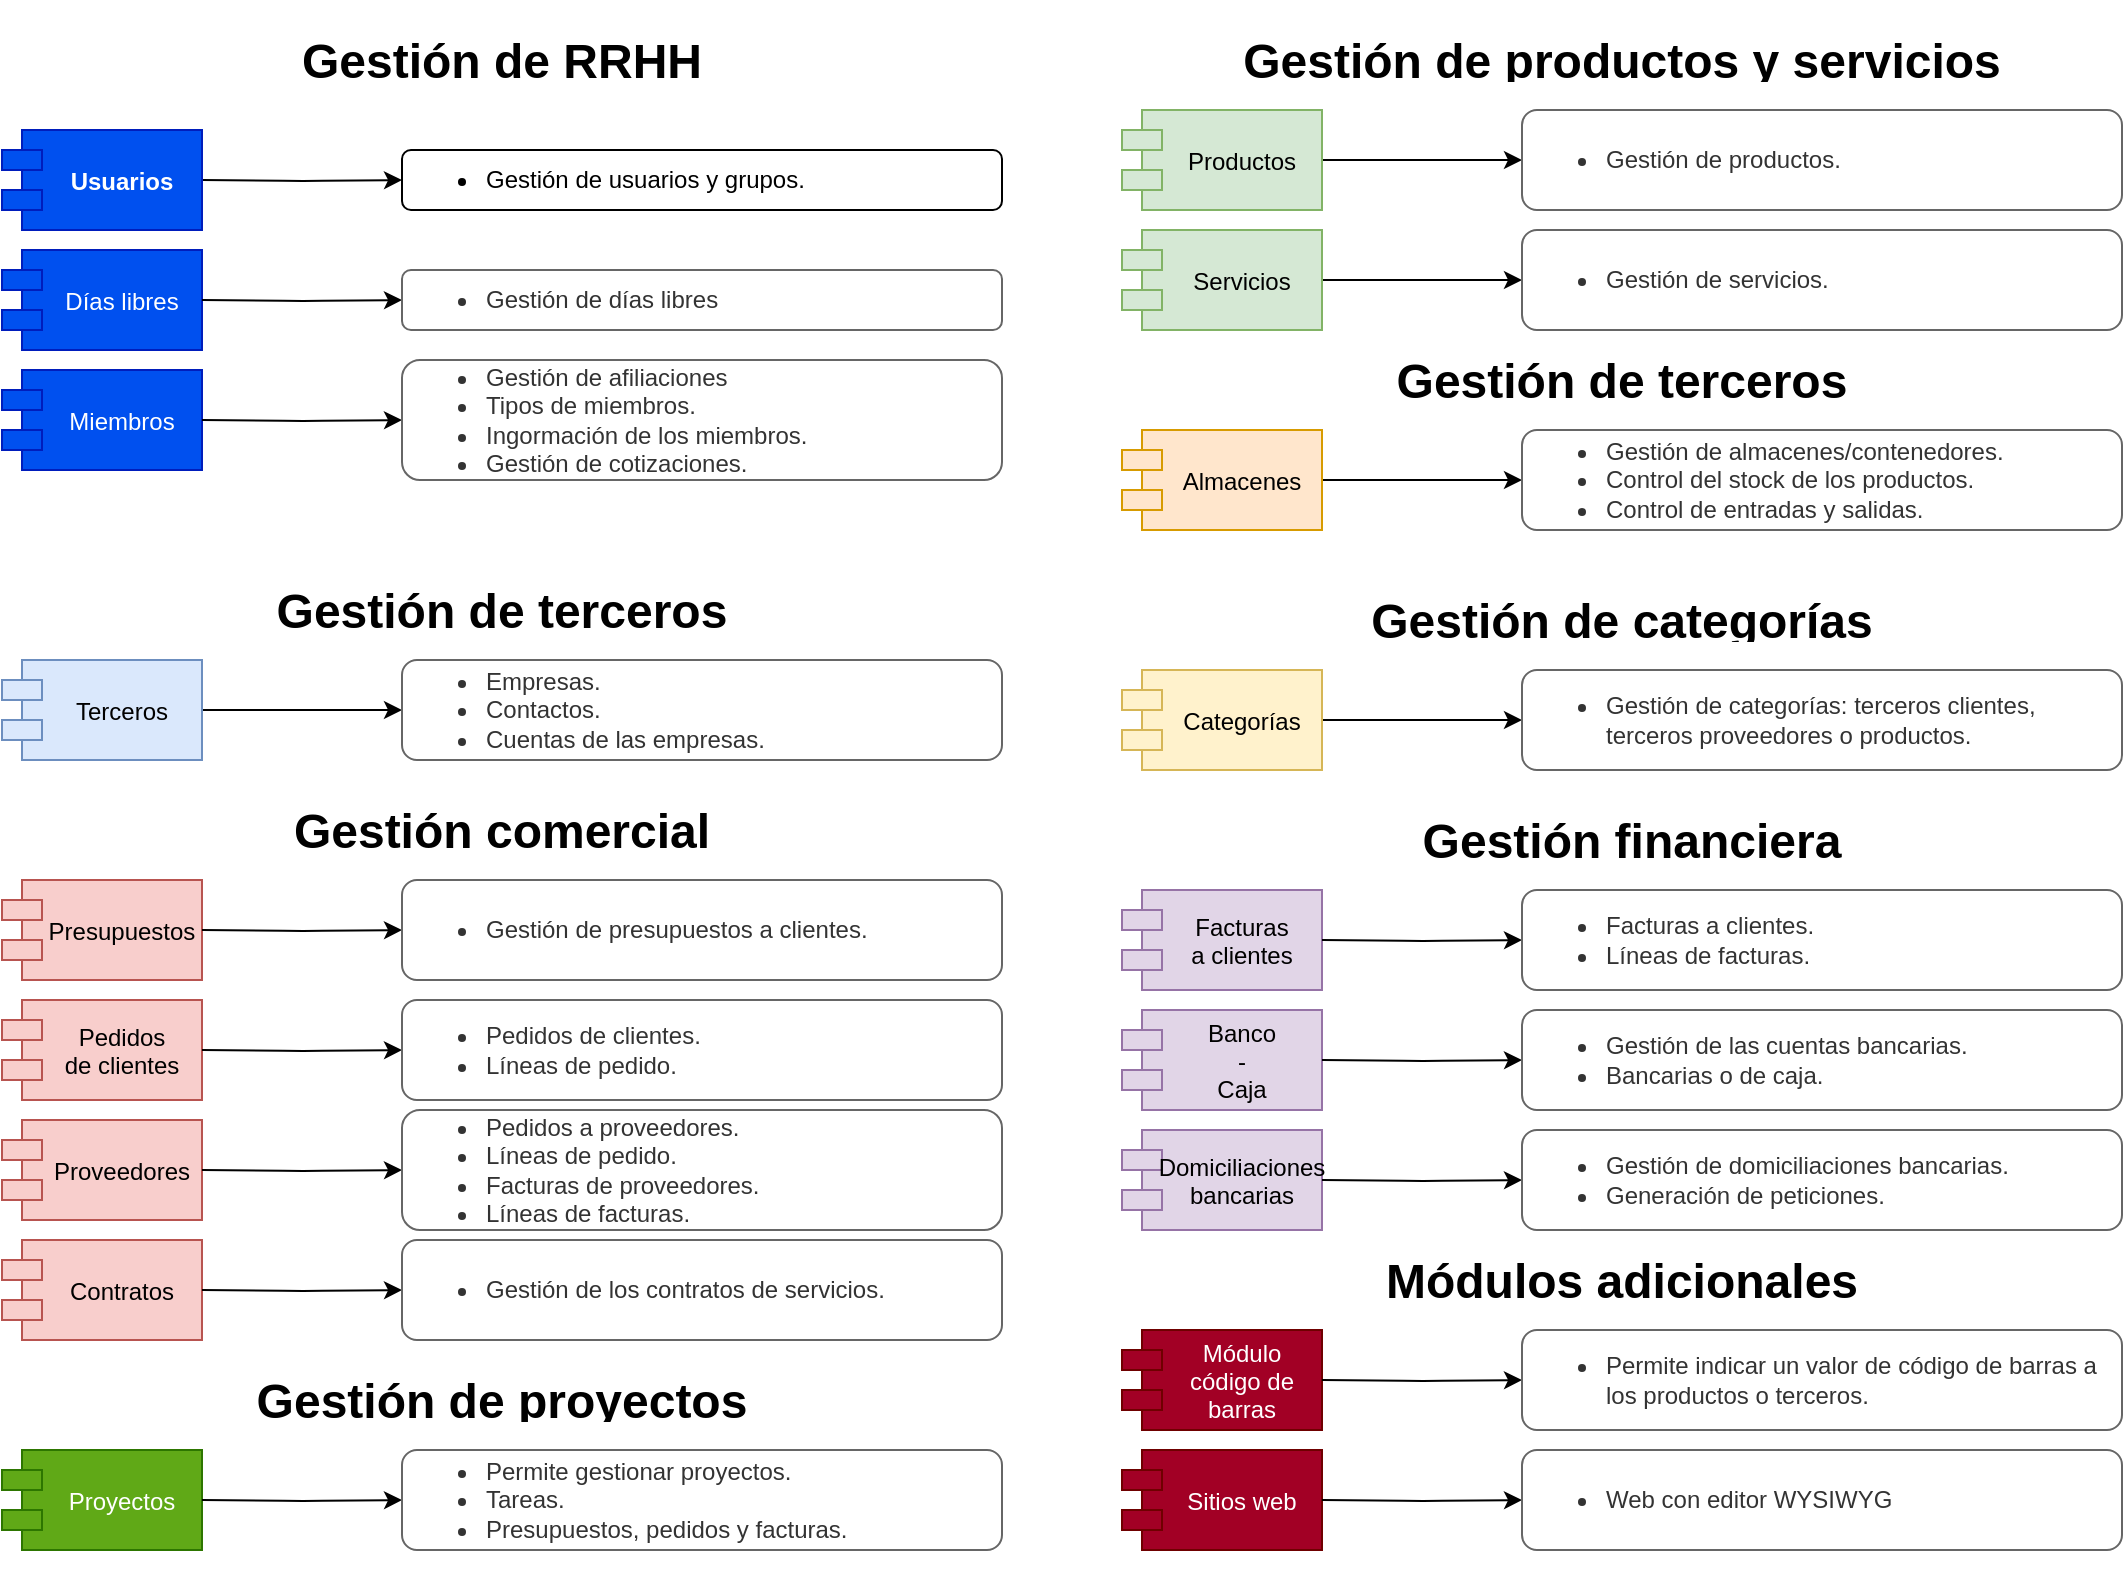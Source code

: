 <mxfile version="14.1.8" type="device"><diagram id="Q36vf5rOtWrlX_m_jkd7" name="Página-1"><mxGraphModel dx="1463" dy="846" grid="1" gridSize="10" guides="1" tooltips="1" connect="1" arrows="1" fold="1" page="1" pageScale="1" pageWidth="827" pageHeight="1169" math="0" shadow="0"><root><mxCell id="0"/><mxCell id="1" parent="0"/><mxCell id="SxOSV1imreKRG5wT0JWN-6" value="Presupuestos" style="shape=module;align=center;spacingLeft=20;align=center;verticalAlign=middle;rounded=1;fillColor=#f8cecc;strokeColor=#b85450;" parent="1" vertex="1"><mxGeometry x="240" y="475" width="100" height="50" as="geometry"/></mxCell><mxCell id="pHkDKcppXNa54thxHoJ1-14" style="edgeStyle=orthogonalEdgeStyle;orthogonalLoop=1;jettySize=auto;html=1;exitX=1;exitY=0.5;exitDx=0;exitDy=0;entryX=0;entryY=0.5;entryDx=0;entryDy=0;align=center;verticalAlign=middle;" parent="1" source="SxOSV1imreKRG5wT0JWN-7" target="pHkDKcppXNa54thxHoJ1-9" edge="1"><mxGeometry relative="1" as="geometry"/></mxCell><mxCell id="SxOSV1imreKRG5wT0JWN-7" value="Productos" style="shape=module;align=center;spacingLeft=20;align=center;verticalAlign=middle;rounded=1;fillColor=#d5e8d4;strokeColor=#82b366;" parent="1" vertex="1"><mxGeometry x="800" y="90" width="100" height="50" as="geometry"/></mxCell><mxCell id="pHkDKcppXNa54thxHoJ1-13" style="edgeStyle=orthogonalEdgeStyle;orthogonalLoop=1;jettySize=auto;html=1;exitX=1;exitY=0.5;exitDx=0;exitDy=0;align=center;verticalAlign=middle;" parent="1" source="SxOSV1imreKRG5wT0JWN-11" target="pHkDKcppXNa54thxHoJ1-7" edge="1"><mxGeometry relative="1" as="geometry"/></mxCell><mxCell id="SxOSV1imreKRG5wT0JWN-11" value="Terceros" style="shape=module;align=center;spacingLeft=20;align=center;verticalAlign=middle;rounded=1;fillColor=#dae8fc;strokeColor=#6c8ebf;" parent="1" vertex="1"><mxGeometry x="240" y="365" width="100" height="50" as="geometry"/></mxCell><mxCell id="pHkDKcppXNa54thxHoJ1-5" value="&lt;h1&gt;Gestión de terceros&lt;/h1&gt;" style="text;html=1;strokeColor=none;fillColor=none;spacing=5;spacingTop=-20;whiteSpace=wrap;overflow=hidden;align=center;verticalAlign=middle;rounded=1;" parent="1" vertex="1"><mxGeometry x="240" y="325" width="500" height="30" as="geometry"/></mxCell><mxCell id="pHkDKcppXNa54thxHoJ1-7" value="&lt;ul&gt;&lt;li&gt;Empresas.&lt;/li&gt;&lt;li&gt;Contactos.&lt;/li&gt;&lt;li&gt;Cuentas de las empresas.&lt;/li&gt;&lt;/ul&gt;" style="text;html=1;align=left;verticalAlign=middle;whiteSpace=wrap;strokeColor=#666666;fontColor=#333333;rounded=1;" parent="1" vertex="1"><mxGeometry x="440" y="365" width="300" height="50" as="geometry"/></mxCell><mxCell id="pHkDKcppXNa54thxHoJ1-8" value="&lt;h1&gt;Gestión de productos y servicios&lt;/h1&gt;" style="text;html=1;strokeColor=none;fillColor=none;spacing=5;spacingTop=-20;whiteSpace=wrap;overflow=hidden;align=center;verticalAlign=middle;rounded=1;" parent="1" vertex="1"><mxGeometry x="800" y="50" width="500" height="30" as="geometry"/></mxCell><mxCell id="pHkDKcppXNa54thxHoJ1-9" value="&lt;ul&gt;&lt;li&gt;Gestión de productos.&lt;/li&gt;&lt;/ul&gt;" style="text;html=1;align=left;verticalAlign=middle;whiteSpace=wrap;strokeColor=#666666;fontColor=#333333;rounded=1;" parent="1" vertex="1"><mxGeometry x="1000" y="90" width="300" height="50" as="geometry"/></mxCell><mxCell id="pHkDKcppXNa54thxHoJ1-15" style="edgeStyle=orthogonalEdgeStyle;orthogonalLoop=1;jettySize=auto;html=1;exitX=1;exitY=0.5;exitDx=0;exitDy=0;entryX=0;entryY=0.5;entryDx=0;entryDy=0;align=center;verticalAlign=middle;" parent="1" source="pHkDKcppXNa54thxHoJ1-10" target="pHkDKcppXNa54thxHoJ1-11" edge="1"><mxGeometry relative="1" as="geometry"/></mxCell><mxCell id="pHkDKcppXNa54thxHoJ1-10" value="Servicios" style="shape=module;align=center;spacingLeft=20;align=center;verticalAlign=middle;rounded=1;fillColor=#d5e8d4;strokeColor=#82b366;" parent="1" vertex="1"><mxGeometry x="800" y="150" width="100" height="50" as="geometry"/></mxCell><mxCell id="pHkDKcppXNa54thxHoJ1-11" value="&lt;ul&gt;&lt;li&gt;Gestión de servicios.&lt;/li&gt;&lt;/ul&gt;" style="text;html=1;align=left;verticalAlign=middle;whiteSpace=wrap;strokeColor=#666666;fontColor=#333333;rounded=1;" parent="1" vertex="1"><mxGeometry x="1000" y="150" width="300" height="50" as="geometry"/></mxCell><mxCell id="pHkDKcppXNa54thxHoJ1-16" style="edgeStyle=orthogonalEdgeStyle;orthogonalLoop=1;jettySize=auto;html=1;exitX=1;exitY=0.5;exitDx=0;exitDy=0;align=center;verticalAlign=middle;" parent="1" source="pHkDKcppXNa54thxHoJ1-17" target="pHkDKcppXNa54thxHoJ1-19" edge="1"><mxGeometry relative="1" as="geometry"/></mxCell><mxCell id="pHkDKcppXNa54thxHoJ1-17" value="Almacenes" style="shape=module;align=center;spacingLeft=20;align=center;verticalAlign=middle;rounded=1;fillColor=#ffe6cc;strokeColor=#d79b00;" parent="1" vertex="1"><mxGeometry x="800" y="250" width="100" height="50" as="geometry"/></mxCell><mxCell id="pHkDKcppXNa54thxHoJ1-18" value="&lt;h1&gt;Gestión de terceros&lt;/h1&gt;" style="text;html=1;strokeColor=none;fillColor=none;spacing=5;spacingTop=-20;whiteSpace=wrap;overflow=hidden;align=center;verticalAlign=middle;rounded=1;" parent="1" vertex="1"><mxGeometry x="800" y="210" width="500" height="30" as="geometry"/></mxCell><mxCell id="pHkDKcppXNa54thxHoJ1-19" value="&lt;ul&gt;&lt;li&gt;Gestión de almacenes/contenedores.&lt;/li&gt;&lt;li&gt;Control del stock de los productos.&lt;/li&gt;&lt;li&gt;Control de entradas y salidas.&lt;/li&gt;&lt;/ul&gt;" style="text;html=1;align=left;verticalAlign=middle;whiteSpace=wrap;strokeColor=#666666;fontColor=#333333;rounded=1;" parent="1" vertex="1"><mxGeometry x="1000" y="250" width="300" height="50" as="geometry"/></mxCell><mxCell id="pHkDKcppXNa54thxHoJ1-20" style="edgeStyle=orthogonalEdgeStyle;orthogonalLoop=1;jettySize=auto;html=1;exitX=1;exitY=0.5;exitDx=0;exitDy=0;align=center;verticalAlign=middle;" parent="1" source="pHkDKcppXNa54thxHoJ1-21" target="pHkDKcppXNa54thxHoJ1-23" edge="1"><mxGeometry relative="1" as="geometry"/></mxCell><mxCell id="pHkDKcppXNa54thxHoJ1-21" value="Categorías" style="shape=module;align=center;spacingLeft=20;align=center;verticalAlign=middle;rounded=1;fillColor=#fff2cc;strokeColor=#d6b656;" parent="1" vertex="1"><mxGeometry x="800" y="370" width="100" height="50" as="geometry"/></mxCell><mxCell id="pHkDKcppXNa54thxHoJ1-22" value="&lt;h1&gt;Gestión de categorías&lt;/h1&gt;" style="text;html=1;strokeColor=none;fillColor=none;spacing=5;spacingTop=-20;whiteSpace=wrap;overflow=hidden;align=center;verticalAlign=middle;rounded=1;" parent="1" vertex="1"><mxGeometry x="800" y="330" width="500" height="30" as="geometry"/></mxCell><mxCell id="pHkDKcppXNa54thxHoJ1-23" value="&lt;ul&gt;&lt;li&gt;Gestión de categorías: terceros clientes, terceros proveedores o productos.&lt;/li&gt;&lt;/ul&gt;" style="text;html=1;align=left;verticalAlign=middle;whiteSpace=wrap;strokeColor=#666666;fontColor=#333333;rounded=1;" parent="1" vertex="1"><mxGeometry x="1000" y="370" width="300" height="50" as="geometry"/></mxCell><mxCell id="pHkDKcppXNa54thxHoJ1-24" style="edgeStyle=orthogonalEdgeStyle;orthogonalLoop=1;jettySize=auto;html=1;exitX=1;exitY=0.5;exitDx=0;exitDy=0;align=center;verticalAlign=middle;" parent="1" target="pHkDKcppXNa54thxHoJ1-27" edge="1"><mxGeometry relative="1" as="geometry"><mxPoint x="340" y="500" as="sourcePoint"/></mxGeometry></mxCell><mxCell id="pHkDKcppXNa54thxHoJ1-26" value="&lt;h1&gt;Gestión comercial&lt;/h1&gt;" style="text;html=1;strokeColor=none;fillColor=none;spacing=5;spacingTop=-20;whiteSpace=wrap;overflow=hidden;align=center;verticalAlign=middle;rounded=1;" parent="1" vertex="1"><mxGeometry x="240" y="435" width="500" height="30" as="geometry"/></mxCell><mxCell id="pHkDKcppXNa54thxHoJ1-27" value="&lt;ul&gt;&lt;li&gt;Gestión de presupuestos a clientes.&lt;/li&gt;&lt;/ul&gt;" style="text;html=1;align=left;verticalAlign=middle;whiteSpace=wrap;strokeColor=#666666;fontColor=#333333;rounded=1;" parent="1" vertex="1"><mxGeometry x="440" y="475" width="300" height="50" as="geometry"/></mxCell><mxCell id="pHkDKcppXNa54thxHoJ1-30" value="Pedidos&#10;de clientes" style="shape=module;align=center;spacingLeft=20;align=center;verticalAlign=middle;rounded=1;fillColor=#f8cecc;strokeColor=#b85450;" parent="1" vertex="1"><mxGeometry x="240" y="535" width="100" height="50" as="geometry"/></mxCell><mxCell id="pHkDKcppXNa54thxHoJ1-31" style="edgeStyle=orthogonalEdgeStyle;orthogonalLoop=1;jettySize=auto;html=1;exitX=1;exitY=0.5;exitDx=0;exitDy=0;align=center;verticalAlign=middle;" parent="1" target="pHkDKcppXNa54thxHoJ1-32" edge="1"><mxGeometry relative="1" as="geometry"><mxPoint x="340" y="560" as="sourcePoint"/></mxGeometry></mxCell><mxCell id="pHkDKcppXNa54thxHoJ1-32" value="&lt;ul&gt;&lt;li&gt;Pedidos de clientes.&lt;/li&gt;&lt;li&gt;Líneas de pedido.&lt;/li&gt;&lt;/ul&gt;" style="text;html=1;align=left;verticalAlign=middle;whiteSpace=wrap;strokeColor=#666666;fontColor=#333333;rounded=1;" parent="1" vertex="1"><mxGeometry x="440" y="535" width="300" height="50" as="geometry"/></mxCell><mxCell id="pHkDKcppXNa54thxHoJ1-34" value="Proveedores" style="shape=module;align=center;spacingLeft=20;align=center;verticalAlign=middle;rounded=1;fillColor=#f8cecc;strokeColor=#b85450;" parent="1" vertex="1"><mxGeometry x="240" y="595" width="100" height="50" as="geometry"/></mxCell><mxCell id="pHkDKcppXNa54thxHoJ1-35" style="edgeStyle=orthogonalEdgeStyle;orthogonalLoop=1;jettySize=auto;html=1;exitX=1;exitY=0.5;exitDx=0;exitDy=0;align=center;verticalAlign=middle;" parent="1" target="pHkDKcppXNa54thxHoJ1-36" edge="1"><mxGeometry relative="1" as="geometry"><mxPoint x="340" y="620" as="sourcePoint"/></mxGeometry></mxCell><mxCell id="pHkDKcppXNa54thxHoJ1-36" value="&lt;ul&gt;&lt;li&gt;Pedidos a proveedores.&lt;/li&gt;&lt;li&gt;Líneas de pedido.&lt;/li&gt;&lt;li&gt;Facturas de proveedores.&lt;/li&gt;&lt;li&gt;Líneas de facturas.&lt;/li&gt;&lt;/ul&gt;" style="text;html=1;align=left;verticalAlign=middle;whiteSpace=wrap;strokeColor=#666666;fontColor=#333333;rounded=1;" parent="1" vertex="1"><mxGeometry x="440" y="590" width="300" height="60" as="geometry"/></mxCell><mxCell id="pHkDKcppXNa54thxHoJ1-37" value="Contratos" style="shape=module;align=center;spacingLeft=20;align=center;verticalAlign=middle;rounded=1;fillColor=#f8cecc;strokeColor=#b85450;" parent="1" vertex="1"><mxGeometry x="240" y="655" width="100" height="50" as="geometry"/></mxCell><mxCell id="pHkDKcppXNa54thxHoJ1-38" style="edgeStyle=orthogonalEdgeStyle;orthogonalLoop=1;jettySize=auto;html=1;exitX=1;exitY=0.5;exitDx=0;exitDy=0;align=center;verticalAlign=middle;" parent="1" target="pHkDKcppXNa54thxHoJ1-39" edge="1"><mxGeometry relative="1" as="geometry"><mxPoint x="340" y="680" as="sourcePoint"/></mxGeometry></mxCell><mxCell id="pHkDKcppXNa54thxHoJ1-39" value="&lt;ul&gt;&lt;li&gt;Gestión de los contratos de servicios.&lt;/li&gt;&lt;/ul&gt;" style="text;html=1;align=left;verticalAlign=middle;whiteSpace=wrap;strokeColor=#666666;fontColor=#333333;rounded=1;" parent="1" vertex="1"><mxGeometry x="440" y="655" width="300" height="50" as="geometry"/></mxCell><mxCell id="pHkDKcppXNa54thxHoJ1-40" value="Facturas&#10;a clientes" style="shape=module;align=center;spacingLeft=20;align=center;verticalAlign=middle;rounded=1;fillColor=#e1d5e7;strokeColor=#9673a6;" parent="1" vertex="1"><mxGeometry x="800" y="480" width="100" height="50" as="geometry"/></mxCell><mxCell id="pHkDKcppXNa54thxHoJ1-41" style="edgeStyle=orthogonalEdgeStyle;orthogonalLoop=1;jettySize=auto;html=1;exitX=1;exitY=0.5;exitDx=0;exitDy=0;align=center;verticalAlign=middle;" parent="1" target="pHkDKcppXNa54thxHoJ1-43" edge="1"><mxGeometry relative="1" as="geometry"><mxPoint x="900" y="505" as="sourcePoint"/></mxGeometry></mxCell><mxCell id="pHkDKcppXNa54thxHoJ1-42" value="&lt;h1&gt;Gestión financiera&lt;/h1&gt;" style="text;html=1;strokeColor=none;fillColor=none;spacing=5;spacingTop=-20;whiteSpace=wrap;overflow=hidden;align=center;verticalAlign=middle;rounded=1;" parent="1" vertex="1"><mxGeometry x="810" y="440" width="490" height="30" as="geometry"/></mxCell><mxCell id="pHkDKcppXNa54thxHoJ1-43" value="&lt;ul&gt;&lt;li&gt;Facturas a clientes.&lt;/li&gt;&lt;li&gt;Líneas de facturas.&lt;/li&gt;&lt;/ul&gt;" style="text;html=1;align=left;verticalAlign=middle;whiteSpace=wrap;strokeColor=#666666;fontColor=#333333;rounded=1;" parent="1" vertex="1"><mxGeometry x="1000" y="480" width="300" height="50" as="geometry"/></mxCell><mxCell id="pHkDKcppXNa54thxHoJ1-44" value="Banco&#10;-&#10;Caja" style="shape=module;align=center;spacingLeft=20;align=center;verticalAlign=middle;rounded=1;fillColor=#e1d5e7;strokeColor=#9673a6;" parent="1" vertex="1"><mxGeometry x="800" y="540" width="100" height="50" as="geometry"/></mxCell><mxCell id="pHkDKcppXNa54thxHoJ1-45" style="edgeStyle=orthogonalEdgeStyle;orthogonalLoop=1;jettySize=auto;html=1;exitX=1;exitY=0.5;exitDx=0;exitDy=0;align=center;verticalAlign=middle;" parent="1" target="pHkDKcppXNa54thxHoJ1-46" edge="1"><mxGeometry relative="1" as="geometry"><mxPoint x="900" y="565" as="sourcePoint"/></mxGeometry></mxCell><mxCell id="pHkDKcppXNa54thxHoJ1-46" value="&lt;ul&gt;&lt;li&gt;Gestión de las cuentas bancarias.&lt;/li&gt;&lt;li&gt;Bancarias o de caja.&lt;/li&gt;&lt;/ul&gt;" style="text;html=1;align=left;verticalAlign=middle;whiteSpace=wrap;strokeColor=#666666;fontColor=#333333;rounded=1;" parent="1" vertex="1"><mxGeometry x="1000" y="540" width="300" height="50" as="geometry"/></mxCell><mxCell id="pHkDKcppXNa54thxHoJ1-47" value="Domiciliaciones&#10;bancarias" style="shape=module;align=center;spacingLeft=20;align=center;verticalAlign=middle;rounded=1;fillColor=#e1d5e7;strokeColor=#9673a6;" parent="1" vertex="1"><mxGeometry x="800" y="600" width="100" height="50" as="geometry"/></mxCell><mxCell id="pHkDKcppXNa54thxHoJ1-48" style="edgeStyle=orthogonalEdgeStyle;orthogonalLoop=1;jettySize=auto;html=1;exitX=1;exitY=0.5;exitDx=0;exitDy=0;align=center;verticalAlign=middle;" parent="1" target="pHkDKcppXNa54thxHoJ1-49" edge="1"><mxGeometry relative="1" as="geometry"><mxPoint x="900" y="625" as="sourcePoint"/></mxGeometry></mxCell><mxCell id="pHkDKcppXNa54thxHoJ1-49" value="&lt;ul&gt;&lt;li&gt;Gestión de domiciliaciones bancarias.&lt;/li&gt;&lt;li&gt;Generación de peticiones.&lt;/li&gt;&lt;/ul&gt;" style="text;html=1;align=left;verticalAlign=middle;whiteSpace=wrap;strokeColor=#666666;fontColor=#333333;rounded=1;" parent="1" vertex="1"><mxGeometry x="1000" y="600" width="300" height="50" as="geometry"/></mxCell><mxCell id="pHkDKcppXNa54thxHoJ1-53" value="Proyectos" style="shape=module;align=center;spacingLeft=20;align=center;verticalAlign=middle;rounded=1;fillColor=#60a917;strokeColor=#2D7600;fontColor=#ffffff;" parent="1" vertex="1"><mxGeometry x="240" y="760" width="100" height="50" as="geometry"/></mxCell><mxCell id="pHkDKcppXNa54thxHoJ1-54" style="edgeStyle=orthogonalEdgeStyle;orthogonalLoop=1;jettySize=auto;html=1;exitX=1;exitY=0.5;exitDx=0;exitDy=0;align=center;verticalAlign=middle;" parent="1" target="pHkDKcppXNa54thxHoJ1-56" edge="1"><mxGeometry relative="1" as="geometry"><mxPoint x="340" y="785" as="sourcePoint"/></mxGeometry></mxCell><mxCell id="pHkDKcppXNa54thxHoJ1-55" value="&lt;h1&gt;Gestión de proyectos&lt;/h1&gt;" style="text;html=1;strokeColor=none;fillColor=none;spacing=5;spacingTop=-20;whiteSpace=wrap;overflow=hidden;align=center;verticalAlign=middle;rounded=1;" parent="1" vertex="1"><mxGeometry x="240" y="720" width="500" height="30" as="geometry"/></mxCell><mxCell id="pHkDKcppXNa54thxHoJ1-56" value="&lt;ul&gt;&lt;li&gt;Permite gestionar proyectos.&lt;/li&gt;&lt;li&gt;Tareas.&lt;/li&gt;&lt;li&gt;Presupuestos, pedidos y facturas.&lt;/li&gt;&lt;/ul&gt;" style="text;html=1;align=left;verticalAlign=middle;whiteSpace=wrap;strokeColor=#666666;fontColor=#333333;rounded=1;" parent="1" vertex="1"><mxGeometry x="440" y="760" width="300" height="50" as="geometry"/></mxCell><mxCell id="pHkDKcppXNa54thxHoJ1-63" value="Días libres" style="shape=module;align=center;spacingLeft=20;align=center;verticalAlign=middle;rounded=1;fillColor=#0050ef;strokeColor=#001DBC;fontColor=#ffffff;" parent="1" vertex="1"><mxGeometry x="240" y="160" width="100" height="50" as="geometry"/></mxCell><mxCell id="pHkDKcppXNa54thxHoJ1-64" style="edgeStyle=orthogonalEdgeStyle;orthogonalLoop=1;jettySize=auto;html=1;exitX=1;exitY=0.5;exitDx=0;exitDy=0;align=center;verticalAlign=middle;" parent="1" target="pHkDKcppXNa54thxHoJ1-66" edge="1"><mxGeometry relative="1" as="geometry"><mxPoint x="340" y="185" as="sourcePoint"/></mxGeometry></mxCell><mxCell id="pHkDKcppXNa54thxHoJ1-65" value="&lt;h1&gt;Gestión de RRHH&lt;/h1&gt;" style="text;html=1;strokeColor=none;fillColor=none;spacing=5;spacingTop=-20;whiteSpace=wrap;overflow=hidden;align=center;verticalAlign=middle;rounded=1;" parent="1" vertex="1"><mxGeometry x="240" y="50" width="500" height="30" as="geometry"/></mxCell><mxCell id="pHkDKcppXNa54thxHoJ1-66" value="&lt;ul&gt;&lt;li&gt;Gestión de días libres&lt;/li&gt;&lt;/ul&gt;" style="text;html=1;align=left;verticalAlign=middle;whiteSpace=wrap;strokeColor=#666666;fontColor=#333333;rounded=1;" parent="1" vertex="1"><mxGeometry x="440" y="170" width="300" height="30" as="geometry"/></mxCell><mxCell id="pHkDKcppXNa54thxHoJ1-67" value="Módulo&#10;código de&#10;barras" style="shape=module;align=center;spacingLeft=20;align=center;verticalAlign=middle;rounded=1;fillColor=#a20025;strokeColor=#6F0000;fontColor=#ffffff;" parent="1" vertex="1"><mxGeometry x="800" y="700" width="100" height="50" as="geometry"/></mxCell><mxCell id="pHkDKcppXNa54thxHoJ1-68" style="edgeStyle=orthogonalEdgeStyle;orthogonalLoop=1;jettySize=auto;html=1;exitX=1;exitY=0.5;exitDx=0;exitDy=0;align=center;verticalAlign=middle;" parent="1" target="pHkDKcppXNa54thxHoJ1-70" edge="1"><mxGeometry relative="1" as="geometry"><mxPoint x="900" y="725" as="sourcePoint"/></mxGeometry></mxCell><mxCell id="pHkDKcppXNa54thxHoJ1-69" value="&lt;h1&gt;Módulos adicionales&lt;/h1&gt;" style="text;html=1;strokeColor=none;fillColor=none;spacing=5;spacingTop=-20;whiteSpace=wrap;overflow=hidden;align=center;verticalAlign=middle;rounded=1;" parent="1" vertex="1"><mxGeometry x="800" y="660" width="500" height="30" as="geometry"/></mxCell><mxCell id="pHkDKcppXNa54thxHoJ1-70" value="&lt;ul&gt;&lt;li&gt;Permite indicar un valor de código de barras a los productos o terceros.&lt;/li&gt;&lt;/ul&gt;" style="text;html=1;align=left;verticalAlign=middle;whiteSpace=wrap;strokeColor=#666666;fontColor=#333333;rounded=1;" parent="1" vertex="1"><mxGeometry x="1000" y="700" width="300" height="50" as="geometry"/></mxCell><mxCell id="H9bph2vJfZHHw49i7sZY-1" value="Sitios web" style="shape=module;align=center;spacingLeft=20;align=center;verticalAlign=middle;rounded=1;fillColor=#a20025;strokeColor=#6F0000;fontColor=#ffffff;" parent="1" vertex="1"><mxGeometry x="800" y="760" width="100" height="50" as="geometry"/></mxCell><mxCell id="H9bph2vJfZHHw49i7sZY-2" style="edgeStyle=orthogonalEdgeStyle;orthogonalLoop=1;jettySize=auto;html=1;exitX=1;exitY=0.5;exitDx=0;exitDy=0;align=center;verticalAlign=middle;" parent="1" target="H9bph2vJfZHHw49i7sZY-3" edge="1"><mxGeometry relative="1" as="geometry"><mxPoint x="900" y="785" as="sourcePoint"/></mxGeometry></mxCell><mxCell id="H9bph2vJfZHHw49i7sZY-3" value="&lt;ul&gt;&lt;li&gt;Web con editor WYSIWYG&lt;/li&gt;&lt;/ul&gt;" style="text;html=1;align=left;verticalAlign=middle;whiteSpace=wrap;strokeColor=#666666;fontColor=#333333;rounded=1;" parent="1" vertex="1"><mxGeometry x="1000" y="760" width="300" height="50" as="geometry"/></mxCell><mxCell id="k0Crd8Nnjpi-Ayod5KNd-1" value="Miembros" style="shape=module;align=center;spacingLeft=20;align=center;verticalAlign=middle;rounded=1;fillColor=#0050ef;strokeColor=#001DBC;fontColor=#ffffff;" vertex="1" parent="1"><mxGeometry x="240" y="220" width="100" height="50" as="geometry"/></mxCell><mxCell id="k0Crd8Nnjpi-Ayod5KNd-2" style="edgeStyle=orthogonalEdgeStyle;orthogonalLoop=1;jettySize=auto;html=1;exitX=1;exitY=0.5;exitDx=0;exitDy=0;align=center;verticalAlign=middle;" edge="1" parent="1" target="k0Crd8Nnjpi-Ayod5KNd-3"><mxGeometry relative="1" as="geometry"><mxPoint x="340" y="245" as="sourcePoint"/></mxGeometry></mxCell><mxCell id="k0Crd8Nnjpi-Ayod5KNd-3" value="&lt;ul&gt;&lt;li&gt;Gestión de afiliaciones&lt;/li&gt;&lt;li&gt;Tipos de miembros.&lt;/li&gt;&lt;li&gt;Ingormación de los miembros.&lt;/li&gt;&lt;li&gt;Gestión de cotizaciones.&lt;/li&gt;&lt;/ul&gt;" style="text;html=1;align=left;verticalAlign=middle;whiteSpace=wrap;strokeColor=#666666;fontColor=#333333;rounded=1;" vertex="1" parent="1"><mxGeometry x="440" y="215" width="300" height="60" as="geometry"/></mxCell><mxCell id="k0Crd8Nnjpi-Ayod5KNd-4" style="edgeStyle=orthogonalEdgeStyle;orthogonalLoop=1;jettySize=auto;html=1;exitX=1;exitY=0.5;exitDx=0;exitDy=0;align=center;verticalAlign=middle;" edge="1" parent="1" target="k0Crd8Nnjpi-Ayod5KNd-6"><mxGeometry relative="1" as="geometry"><mxPoint x="340" y="125" as="sourcePoint"/></mxGeometry></mxCell><mxCell id="k0Crd8Nnjpi-Ayod5KNd-6" value="&lt;ul&gt;&lt;li&gt;&lt;span&gt;Gestión de usuarios y grupos.&lt;/span&gt;&lt;br&gt;&lt;/li&gt;&lt;/ul&gt;" style="text;html=1;align=left;verticalAlign=middle;whiteSpace=wrap;rounded=1;strokeColor=#000000;" vertex="1" parent="1"><mxGeometry x="440" y="110" width="300" height="30" as="geometry"/></mxCell><mxCell id="k0Crd8Nnjpi-Ayod5KNd-7" value="Usuarios" style="shape=module;align=center;spacingLeft=20;align=center;verticalAlign=middle;fontStyle=1;fillColor=#0050ef;strokeColor=#001DBC;fontColor=#ffffff;rounded=1;" vertex="1" parent="1"><mxGeometry x="240" y="100" width="100" height="50" as="geometry"/></mxCell></root></mxGraphModel></diagram></mxfile>